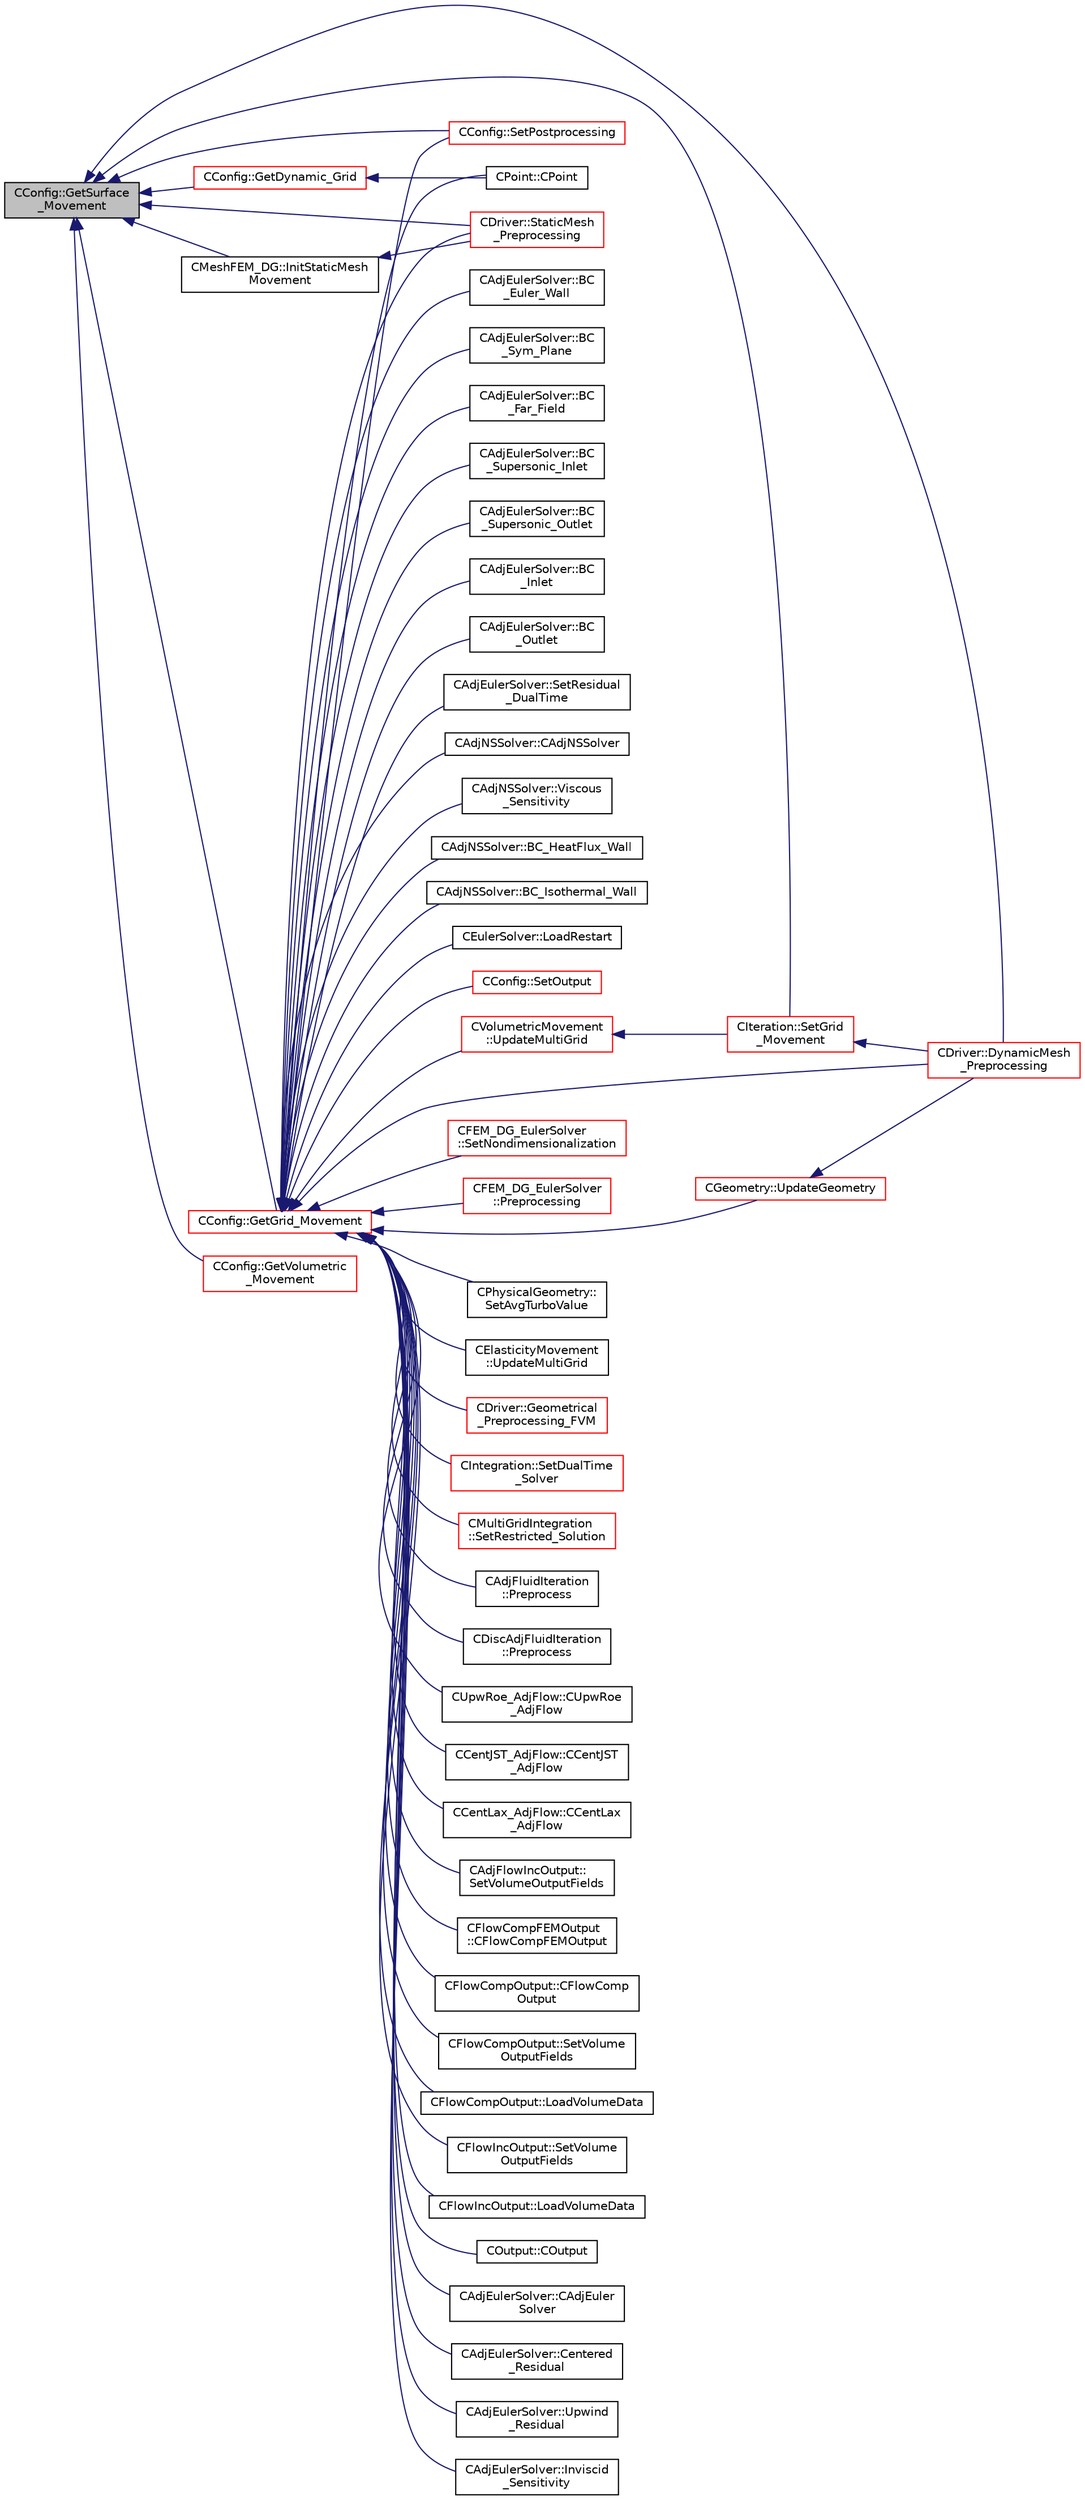 digraph "CConfig::GetSurface_Movement"
{
  edge [fontname="Helvetica",fontsize="10",labelfontname="Helvetica",labelfontsize="10"];
  node [fontname="Helvetica",fontsize="10",shape=record];
  rankdir="LR";
  Node11816 [label="CConfig::GetSurface\l_Movement",height=0.2,width=0.4,color="black", fillcolor="grey75", style="filled", fontcolor="black"];
  Node11816 -> Node11817 [dir="back",color="midnightblue",fontsize="10",style="solid",fontname="Helvetica"];
  Node11817 [label="CConfig::GetGrid_Movement",height=0.2,width=0.4,color="red", fillcolor="white", style="filled",URL="$class_c_config.html#a65f49bf3888539804cc0ceac28a32923",tooltip="Get information about the grid movement. "];
  Node11817 -> Node11818 [dir="back",color="midnightblue",fontsize="10",style="solid",fontname="Helvetica"];
  Node11818 [label="CConfig::SetPostprocessing",height=0.2,width=0.4,color="red", fillcolor="white", style="filled",URL="$class_c_config.html#aa4e0ba3c44738bd4b71e0f86f912153f",tooltip="Config file postprocessing. "];
  Node11817 -> Node11820 [dir="back",color="midnightblue",fontsize="10",style="solid",fontname="Helvetica"];
  Node11820 [label="CConfig::SetOutput",height=0.2,width=0.4,color="red", fillcolor="white", style="filled",URL="$class_c_config.html#af17a0fd478fe6f9999e539b0ee933c08",tooltip="Config file output. "];
  Node11817 -> Node11821 [dir="back",color="midnightblue",fontsize="10",style="solid",fontname="Helvetica"];
  Node11821 [label="CPoint::CPoint",height=0.2,width=0.4,color="black", fillcolor="white", style="filled",URL="$class_c_point.html#a641fe2a96c28d7ab052da946608b2764",tooltip="Constructor of the class. "];
  Node11817 -> Node11822 [dir="back",color="midnightblue",fontsize="10",style="solid",fontname="Helvetica"];
  Node11822 [label="CGeometry::UpdateGeometry",height=0.2,width=0.4,color="red", fillcolor="white", style="filled",URL="$class_c_geometry.html#a19a4ef04ee51e37dc80cebf429e71a55",tooltip="Update the multi-grid structure and the wall-distance. "];
  Node11822 -> Node11823 [dir="back",color="midnightblue",fontsize="10",style="solid",fontname="Helvetica"];
  Node11823 [label="CDriver::DynamicMesh\l_Preprocessing",height=0.2,width=0.4,color="red", fillcolor="white", style="filled",URL="$class_c_driver.html#af585d91d9c08dbddcc2b3e67dd5f5af9",tooltip="GridMovement_Preprocessing. "];
  Node11817 -> Node11834 [dir="back",color="midnightblue",fontsize="10",style="solid",fontname="Helvetica"];
  Node11834 [label="CPhysicalGeometry::\lSetAvgTurboValue",height=0.2,width=0.4,color="black", fillcolor="white", style="filled",URL="$class_c_physical_geometry.html#a9b42df38be11e404f3f2f8e729d0af74",tooltip="Set turbo boundary vertex. "];
  Node11817 -> Node11835 [dir="back",color="midnightblue",fontsize="10",style="solid",fontname="Helvetica"];
  Node11835 [label="CVolumetricMovement\l::UpdateMultiGrid",height=0.2,width=0.4,color="red", fillcolor="white", style="filled",URL="$class_c_volumetric_movement.html#a1cb59d54bb326eb7c09729cfac0c398a",tooltip="Update the coarse multigrid levels after the grid movement. "];
  Node11835 -> Node11836 [dir="back",color="midnightblue",fontsize="10",style="solid",fontname="Helvetica"];
  Node11836 [label="CIteration::SetGrid\l_Movement",height=0.2,width=0.4,color="red", fillcolor="white", style="filled",URL="$class_c_iteration.html#a7b36785762f6b0c214569b185b858b6c",tooltip="Updates the positions and grid velocities for dynamic meshes between physical time steps..."];
  Node11836 -> Node11823 [dir="back",color="midnightblue",fontsize="10",style="solid",fontname="Helvetica"];
  Node11817 -> Node11857 [dir="back",color="midnightblue",fontsize="10",style="solid",fontname="Helvetica"];
  Node11857 [label="CElasticityMovement\l::UpdateMultiGrid",height=0.2,width=0.4,color="black", fillcolor="white", style="filled",URL="$class_c_elasticity_movement.html#ab04cd731765285e1e78678ffa679eb6b",tooltip="Update the coarse multigrid levels after the grid movement. "];
  Node11817 -> Node11858 [dir="back",color="midnightblue",fontsize="10",style="solid",fontname="Helvetica"];
  Node11858 [label="CDriver::Geometrical\l_Preprocessing_FVM",height=0.2,width=0.4,color="red", fillcolor="white", style="filled",URL="$class_c_driver.html#a2007d2233a2d935a90140499ec4822a4",tooltip="Geometrical_Preprocessing_FVM. "];
  Node11817 -> Node11823 [dir="back",color="midnightblue",fontsize="10",style="solid",fontname="Helvetica"];
  Node11817 -> Node11860 [dir="back",color="midnightblue",fontsize="10",style="solid",fontname="Helvetica"];
  Node11860 [label="CDriver::StaticMesh\l_Preprocessing",height=0.2,width=0.4,color="red", fillcolor="white", style="filled",URL="$class_c_driver.html#ac4ac2e6f55c3956cfa44e07e03509112",tooltip="Initiate value for static mesh movement such as the gridVel for the ROTATING frame. "];
  Node11817 -> Node11861 [dir="back",color="midnightblue",fontsize="10",style="solid",fontname="Helvetica"];
  Node11861 [label="CIntegration::SetDualTime\l_Solver",height=0.2,width=0.4,color="red", fillcolor="white", style="filled",URL="$class_c_integration.html#ac4f1d2478b4378c7a861e86f40687327",tooltip="Save the solution, and volume at different time steps. "];
  Node11817 -> Node11865 [dir="back",color="midnightblue",fontsize="10",style="solid",fontname="Helvetica"];
  Node11865 [label="CMultiGridIntegration\l::SetRestricted_Solution",height=0.2,width=0.4,color="red", fillcolor="white", style="filled",URL="$class_c_multi_grid_integration.html#a57c0f097c58c1d36ef8156b91350fd60",tooltip="Restrict solution from fine grid to a coarse grid. "];
  Node11817 -> Node11868 [dir="back",color="midnightblue",fontsize="10",style="solid",fontname="Helvetica"];
  Node11868 [label="CAdjFluidIteration\l::Preprocess",height=0.2,width=0.4,color="black", fillcolor="white", style="filled",URL="$class_c_adj_fluid_iteration.html#a2b839162ab9de9dfaed616c069804139",tooltip="Preprocessing to prepare for an iteration of the physics. "];
  Node11817 -> Node11869 [dir="back",color="midnightblue",fontsize="10",style="solid",fontname="Helvetica"];
  Node11869 [label="CDiscAdjFluidIteration\l::Preprocess",height=0.2,width=0.4,color="black", fillcolor="white", style="filled",URL="$class_c_disc_adj_fluid_iteration.html#a06d0775024ea784dbac96e424b8653f5",tooltip="Preprocessing to prepare for an iteration of the physics. "];
  Node11817 -> Node11870 [dir="back",color="midnightblue",fontsize="10",style="solid",fontname="Helvetica"];
  Node11870 [label="CUpwRoe_AdjFlow::CUpwRoe\l_AdjFlow",height=0.2,width=0.4,color="black", fillcolor="white", style="filled",URL="$class_c_upw_roe___adj_flow.html#a83c42049eae2cfe4e2d57b7173cb1f9a",tooltip="Constructor of the class. "];
  Node11817 -> Node11871 [dir="back",color="midnightblue",fontsize="10",style="solid",fontname="Helvetica"];
  Node11871 [label="CCentJST_AdjFlow::CCentJST\l_AdjFlow",height=0.2,width=0.4,color="black", fillcolor="white", style="filled",URL="$class_c_cent_j_s_t___adj_flow.html#a7822739aeee9c8ee0f0fd72b28858572",tooltip="Constructor of the class. "];
  Node11817 -> Node11872 [dir="back",color="midnightblue",fontsize="10",style="solid",fontname="Helvetica"];
  Node11872 [label="CCentLax_AdjFlow::CCentLax\l_AdjFlow",height=0.2,width=0.4,color="black", fillcolor="white", style="filled",URL="$class_c_cent_lax___adj_flow.html#af3dfa3266fe9ee5f7b7fc9ab7c6a35ff",tooltip="Constructor of the class. "];
  Node11817 -> Node11873 [dir="back",color="midnightblue",fontsize="10",style="solid",fontname="Helvetica"];
  Node11873 [label="CAdjFlowIncOutput::\lSetVolumeOutputFields",height=0.2,width=0.4,color="black", fillcolor="white", style="filled",URL="$class_c_adj_flow_inc_output.html#a8c335e74e63a847c57254e43d47745b3",tooltip="Set the available volume output fields. "];
  Node11817 -> Node11874 [dir="back",color="midnightblue",fontsize="10",style="solid",fontname="Helvetica"];
  Node11874 [label="CFlowCompFEMOutput\l::CFlowCompFEMOutput",height=0.2,width=0.4,color="black", fillcolor="white", style="filled",URL="$class_c_flow_comp_f_e_m_output.html#a15892a5521b50ec593b55fddb1dfb9ae",tooltip="Constructor of the class. "];
  Node11817 -> Node11875 [dir="back",color="midnightblue",fontsize="10",style="solid",fontname="Helvetica"];
  Node11875 [label="CFlowCompOutput::CFlowComp\lOutput",height=0.2,width=0.4,color="black", fillcolor="white", style="filled",URL="$class_c_flow_comp_output.html#aefb67b3a8ff3f9862d49a3ef23a4198b",tooltip="Constructor of the class. "];
  Node11817 -> Node11876 [dir="back",color="midnightblue",fontsize="10",style="solid",fontname="Helvetica"];
  Node11876 [label="CFlowCompOutput::SetVolume\lOutputFields",height=0.2,width=0.4,color="black", fillcolor="white", style="filled",URL="$class_c_flow_comp_output.html#a1724bb8ece7b49ccc08b1a9ebd227f85",tooltip="Set the available volume output fields. "];
  Node11817 -> Node11877 [dir="back",color="midnightblue",fontsize="10",style="solid",fontname="Helvetica"];
  Node11877 [label="CFlowCompOutput::LoadVolumeData",height=0.2,width=0.4,color="black", fillcolor="white", style="filled",URL="$class_c_flow_comp_output.html#a4dbb2657e6ea72800af13ddf08789276",tooltip="Set the values of the volume output fields for a point. "];
  Node11817 -> Node11878 [dir="back",color="midnightblue",fontsize="10",style="solid",fontname="Helvetica"];
  Node11878 [label="CFlowIncOutput::SetVolume\lOutputFields",height=0.2,width=0.4,color="black", fillcolor="white", style="filled",URL="$class_c_flow_inc_output.html#a2d50d4d3b55a195d431eb426a381bcf8",tooltip="Set the available volume output fields. "];
  Node11817 -> Node11879 [dir="back",color="midnightblue",fontsize="10",style="solid",fontname="Helvetica"];
  Node11879 [label="CFlowIncOutput::LoadVolumeData",height=0.2,width=0.4,color="black", fillcolor="white", style="filled",URL="$class_c_flow_inc_output.html#a72e2584bbcbcf7e3a94dae5344953f08",tooltip="Set the values of the volume output fields for a point. "];
  Node11817 -> Node11880 [dir="back",color="midnightblue",fontsize="10",style="solid",fontname="Helvetica"];
  Node11880 [label="COutput::COutput",height=0.2,width=0.4,color="black", fillcolor="white", style="filled",URL="$class_c_output.html#afde3302dfdb18e8a1c50e3cab2e668ba",tooltip="Constructor of the class. "];
  Node11817 -> Node11881 [dir="back",color="midnightblue",fontsize="10",style="solid",fontname="Helvetica"];
  Node11881 [label="CAdjEulerSolver::CAdjEuler\lSolver",height=0.2,width=0.4,color="black", fillcolor="white", style="filled",URL="$class_c_adj_euler_solver.html#a0a739888df9436d4707665d152a7af1a"];
  Node11817 -> Node11882 [dir="back",color="midnightblue",fontsize="10",style="solid",fontname="Helvetica"];
  Node11882 [label="CAdjEulerSolver::Centered\l_Residual",height=0.2,width=0.4,color="black", fillcolor="white", style="filled",URL="$class_c_adj_euler_solver.html#ac56fe0a4cf0b8df7730fab2eea3344ff",tooltip="Compute the spatial integration using a centered scheme for the adjoint equations. "];
  Node11817 -> Node11883 [dir="back",color="midnightblue",fontsize="10",style="solid",fontname="Helvetica"];
  Node11883 [label="CAdjEulerSolver::Upwind\l_Residual",height=0.2,width=0.4,color="black", fillcolor="white", style="filled",URL="$class_c_adj_euler_solver.html#adb4102935a0144846d17a35a62769c09",tooltip="Compute the spatial integration using a upwind scheme. "];
  Node11817 -> Node11884 [dir="back",color="midnightblue",fontsize="10",style="solid",fontname="Helvetica"];
  Node11884 [label="CAdjEulerSolver::Inviscid\l_Sensitivity",height=0.2,width=0.4,color="black", fillcolor="white", style="filled",URL="$class_c_adj_euler_solver.html#a35fcc75148b249c56e3625ba23196856",tooltip="Compute the inviscid sensitivity of the functional. "];
  Node11817 -> Node11885 [dir="back",color="midnightblue",fontsize="10",style="solid",fontname="Helvetica"];
  Node11885 [label="CAdjEulerSolver::BC\l_Euler_Wall",height=0.2,width=0.4,color="black", fillcolor="white", style="filled",URL="$class_c_adj_euler_solver.html#aa58f0e46e0a15e9d5f0639f884b2ebfd",tooltip="Impose via the residual the adjoint Euler wall boundary condition. "];
  Node11817 -> Node11886 [dir="back",color="midnightblue",fontsize="10",style="solid",fontname="Helvetica"];
  Node11886 [label="CAdjEulerSolver::BC\l_Sym_Plane",height=0.2,width=0.4,color="black", fillcolor="white", style="filled",URL="$class_c_adj_euler_solver.html#a98bcda687e98520d5700016d80c87754",tooltip="Impose via the residual the adjoint symmetry boundary condition. "];
  Node11817 -> Node11887 [dir="back",color="midnightblue",fontsize="10",style="solid",fontname="Helvetica"];
  Node11887 [label="CAdjEulerSolver::BC\l_Far_Field",height=0.2,width=0.4,color="black", fillcolor="white", style="filled",URL="$class_c_adj_euler_solver.html#a67685dedf5d4651cb25fbf3fc0440d24",tooltip="Impose the boundary condition to the far field using characteristics. "];
  Node11817 -> Node11888 [dir="back",color="midnightblue",fontsize="10",style="solid",fontname="Helvetica"];
  Node11888 [label="CAdjEulerSolver::BC\l_Supersonic_Inlet",height=0.2,width=0.4,color="black", fillcolor="white", style="filled",URL="$class_c_adj_euler_solver.html#ab5c6ba919fde8e3e473f485bb06b2e9c",tooltip="Impose the supersonic inlet boundary condition. "];
  Node11817 -> Node11889 [dir="back",color="midnightblue",fontsize="10",style="solid",fontname="Helvetica"];
  Node11889 [label="CAdjEulerSolver::BC\l_Supersonic_Outlet",height=0.2,width=0.4,color="black", fillcolor="white", style="filled",URL="$class_c_adj_euler_solver.html#a58543ab410a218129586869573316437",tooltip="Impose the supersonic outlet boundary condition. "];
  Node11817 -> Node11890 [dir="back",color="midnightblue",fontsize="10",style="solid",fontname="Helvetica"];
  Node11890 [label="CAdjEulerSolver::BC\l_Inlet",height=0.2,width=0.4,color="black", fillcolor="white", style="filled",URL="$class_c_adj_euler_solver.html#a29398c2203511586508ff9d43e894e41",tooltip="Impose the inlet boundary condition. "];
  Node11817 -> Node11891 [dir="back",color="midnightblue",fontsize="10",style="solid",fontname="Helvetica"];
  Node11891 [label="CAdjEulerSolver::BC\l_Outlet",height=0.2,width=0.4,color="black", fillcolor="white", style="filled",URL="$class_c_adj_euler_solver.html#a0b3408be5adebd52b79bd3c5227cbe9d",tooltip="Impose the outlet boundary condition. "];
  Node11817 -> Node11892 [dir="back",color="midnightblue",fontsize="10",style="solid",fontname="Helvetica"];
  Node11892 [label="CAdjEulerSolver::SetResidual\l_DualTime",height=0.2,width=0.4,color="black", fillcolor="white", style="filled",URL="$class_c_adj_euler_solver.html#a40339b7f0a1fda3ad515ddb79308725c",tooltip="Set the total residual adding the term that comes from the Dual Time Strategy. "];
  Node11817 -> Node11893 [dir="back",color="midnightblue",fontsize="10",style="solid",fontname="Helvetica"];
  Node11893 [label="CAdjNSSolver::CAdjNSSolver",height=0.2,width=0.4,color="black", fillcolor="white", style="filled",URL="$class_c_adj_n_s_solver.html#a323f1dc7c0b9fe00d1911eeeea365d46"];
  Node11817 -> Node11894 [dir="back",color="midnightblue",fontsize="10",style="solid",fontname="Helvetica"];
  Node11894 [label="CAdjNSSolver::Viscous\l_Sensitivity",height=0.2,width=0.4,color="black", fillcolor="white", style="filled",URL="$class_c_adj_n_s_solver.html#ab05613f9de871991f55c2e1f12eac8dd",tooltip="Compute the viscous sensitivity of the functional. "];
  Node11817 -> Node11895 [dir="back",color="midnightblue",fontsize="10",style="solid",fontname="Helvetica"];
  Node11895 [label="CAdjNSSolver::BC_HeatFlux_Wall",height=0.2,width=0.4,color="black", fillcolor="white", style="filled",URL="$class_c_adj_n_s_solver.html#a1a251c98efda4a84d7cd7751cc032113",tooltip="Impose via the residual or brute force the Navier-Stokes adjoint boundary condition (heat flux)..."];
  Node11817 -> Node11896 [dir="back",color="midnightblue",fontsize="10",style="solid",fontname="Helvetica"];
  Node11896 [label="CAdjNSSolver::BC_Isothermal_Wall",height=0.2,width=0.4,color="black", fillcolor="white", style="filled",URL="$class_c_adj_n_s_solver.html#a20cd2fa256386da7791e11f40b701003",tooltip="Impose via the residual or brute force the Navier-Stokes adjoint boundary condition (heat flux)..."];
  Node11817 -> Node11897 [dir="back",color="midnightblue",fontsize="10",style="solid",fontname="Helvetica"];
  Node11897 [label="CEulerSolver::LoadRestart",height=0.2,width=0.4,color="black", fillcolor="white", style="filled",URL="$class_c_euler_solver.html#a463d0854ec9cfb4a277794df9329ebae",tooltip="Load a solution from a restart file. "];
  Node11817 -> Node11898 [dir="back",color="midnightblue",fontsize="10",style="solid",fontname="Helvetica"];
  Node11898 [label="CFEM_DG_EulerSolver\l::SetNondimensionalization",height=0.2,width=0.4,color="red", fillcolor="white", style="filled",URL="$class_c_f_e_m___d_g___euler_solver.html#a31316dc2fe564329d9bb372961b10a3a",tooltip="Set the fluid solver nondimensionalization. "];
  Node11817 -> Node11900 [dir="back",color="midnightblue",fontsize="10",style="solid",fontname="Helvetica"];
  Node11900 [label="CFEM_DG_EulerSolver\l::Preprocessing",height=0.2,width=0.4,color="red", fillcolor="white", style="filled",URL="$class_c_f_e_m___d_g___euler_solver.html#aeb9ecebe3a3192fa6a00b0dcdf88d469",tooltip="Compute primitive variables and their gradients. "];
  Node11816 -> Node11905 [dir="back",color="midnightblue",fontsize="10",style="solid",fontname="Helvetica"];
  Node11905 [label="CConfig::GetDynamic_Grid",height=0.2,width=0.4,color="red", fillcolor="white", style="filled",URL="$class_c_config.html#aec128f3c410ba39efff14e6e4ae2db13",tooltip="Get information about dynamic grids. "];
  Node11905 -> Node11821 [dir="back",color="midnightblue",fontsize="10",style="solid",fontname="Helvetica"];
  Node11816 -> Node11818 [dir="back",color="midnightblue",fontsize="10",style="solid",fontname="Helvetica"];
  Node11816 -> Node11946 [dir="back",color="midnightblue",fontsize="10",style="solid",fontname="Helvetica"];
  Node11946 [label="CConfig::GetVolumetric\l_Movement",height=0.2,width=0.4,color="red", fillcolor="white", style="filled",URL="$class_c_config.html#acd1ee9d357df5dc538fe0a23e56ed398",tooltip="Get information about the volumetric movement. "];
  Node11816 -> Node11948 [dir="back",color="midnightblue",fontsize="10",style="solid",fontname="Helvetica"];
  Node11948 [label="CMeshFEM_DG::InitStaticMesh\lMovement",height=0.2,width=0.4,color="black", fillcolor="white", style="filled",URL="$class_c_mesh_f_e_m___d_g.html#a8ccc33690aa6200687aee614357ab97d",tooltip="Function to compute the grid velocities for static problems. "];
  Node11948 -> Node11860 [dir="back",color="midnightblue",fontsize="10",style="solid",fontname="Helvetica"];
  Node11816 -> Node11823 [dir="back",color="midnightblue",fontsize="10",style="solid",fontname="Helvetica"];
  Node11816 -> Node11860 [dir="back",color="midnightblue",fontsize="10",style="solid",fontname="Helvetica"];
  Node11816 -> Node11836 [dir="back",color="midnightblue",fontsize="10",style="solid",fontname="Helvetica"];
}
